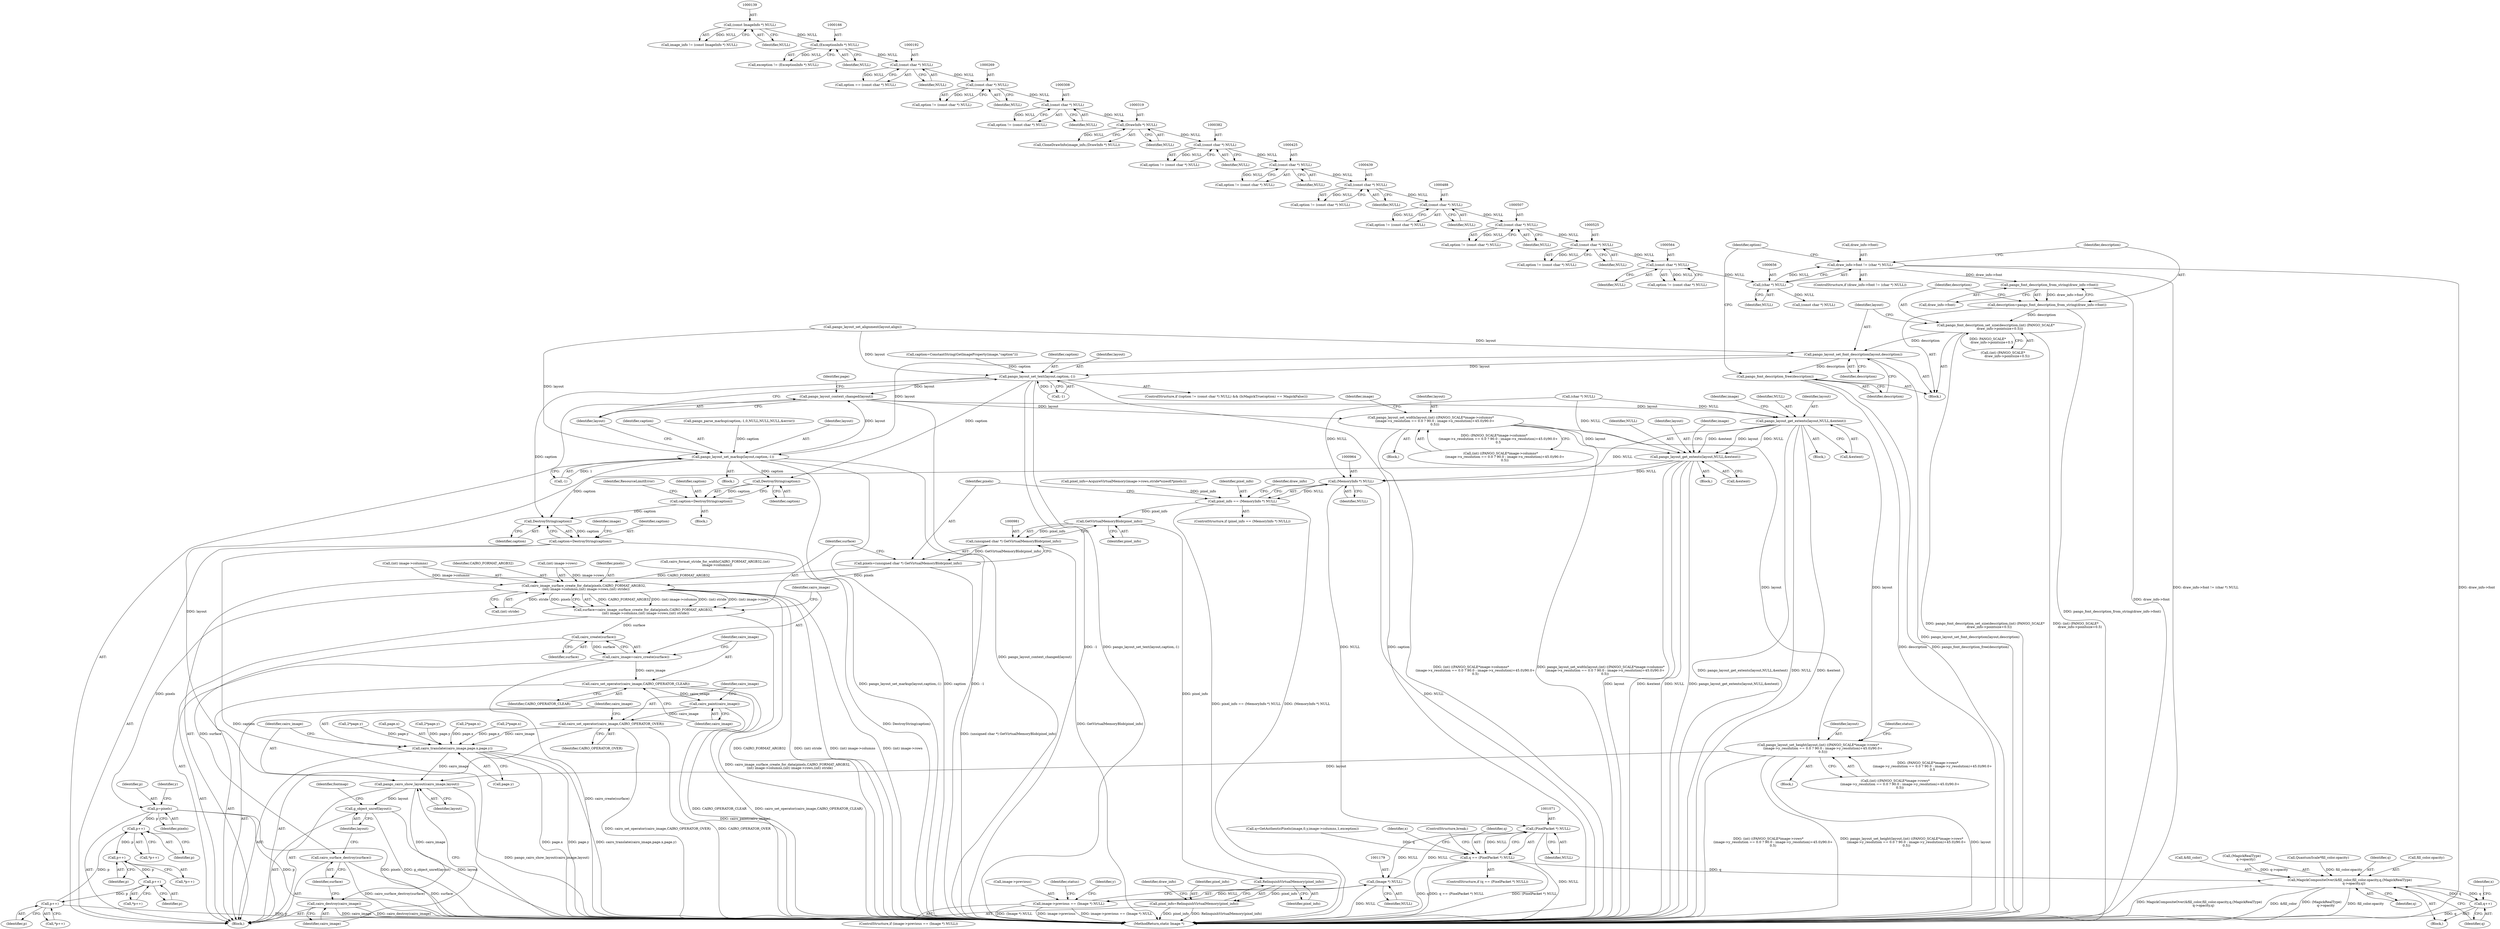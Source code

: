 digraph "0_ImageMagick_f6e9d0d9955e85bdd7540b251cd50d598dacc5e6_42@pointer" {
"1000651" [label="(Call,draw_info->font != (char *) NULL)"];
"1000655" [label="(Call,(char *) NULL)"];
"1000563" [label="(Call,(const char *) NULL)"];
"1000524" [label="(Call,(const char *) NULL)"];
"1000506" [label="(Call,(const char *) NULL)"];
"1000487" [label="(Call,(const char *) NULL)"];
"1000438" [label="(Call,(const char *) NULL)"];
"1000424" [label="(Call,(const char *) NULL)"];
"1000381" [label="(Call,(const char *) NULL)"];
"1000318" [label="(Call,(DrawInfo *) NULL)"];
"1000307" [label="(Call,(const char *) NULL)"];
"1000268" [label="(Call,(const char *) NULL)"];
"1000191" [label="(Call,(const char *) NULL)"];
"1000165" [label="(Call,(ExceptionInfo *) NULL)"];
"1000138" [label="(Call,(const ImageInfo *) NULL)"];
"1000662" [label="(Call,pango_font_description_from_string(draw_info->font))"];
"1000660" [label="(Call,description=pango_font_description_from_string(draw_info->font))"];
"1000666" [label="(Call,pango_font_description_set_size(description,(int) (PANGO_SCALE*\n        draw_info->pointsize+0.5)))"];
"1000677" [label="(Call,pango_layout_set_font_description(layout,description))"];
"1000680" [label="(Call,pango_font_description_free(description))"];
"1000698" [label="(Call,pango_layout_set_text(layout,caption,-1))"];
"1000742" [label="(Call,pango_layout_context_changed(layout))"];
"1000777" [label="(Call,pango_layout_get_extents(layout,NULL,&extent))"];
"1000849" [label="(Call,pango_layout_get_extents(layout,NULL,&extent))"];
"1000963" [label="(Call,(MemoryInfo *) NULL)"];
"1000961" [label="(Call,pixel_info == (MemoryInfo *) NULL)"];
"1000982" [label="(Call,GetVirtualMemoryBlob(pixel_info))"];
"1000980" [label="(Call,(unsigned char *) GetVirtualMemoryBlob(pixel_info))"];
"1000978" [label="(Call,pixels=(unsigned char *) GetVirtualMemoryBlob(pixel_info))"];
"1000986" [label="(Call,cairo_image_surface_create_for_data(pixels,CAIRO_FORMAT_ARGB32,\n    (int) image->columns,(int) image->rows,(int) stride))"];
"1000984" [label="(Call,surface=cairo_image_surface_create_for_data(pixels,CAIRO_FORMAT_ARGB32,\n    (int) image->columns,(int) image->rows,(int) stride))"];
"1001004" [label="(Call,cairo_create(surface))"];
"1001002" [label="(Call,cairo_image=cairo_create(surface))"];
"1001006" [label="(Call,cairo_set_operator(cairo_image,CAIRO_OPERATOR_CLEAR))"];
"1001009" [label="(Call,cairo_paint(cairo_image))"];
"1001011" [label="(Call,cairo_set_operator(cairo_image,CAIRO_OPERATOR_OVER))"];
"1001014" [label="(Call,cairo_translate(cairo_image,page.x,page.y))"];
"1001022" [label="(Call,pango_cairo_show_layout(cairo_image,layout))"];
"1001025" [label="(Call,cairo_destroy(cairo_image))"];
"1001029" [label="(Call,g_object_unref(layout))"];
"1001027" [label="(Call,cairo_surface_destroy(surface))"];
"1001037" [label="(Call,p=pixels)"];
"1001095" [label="(Call,p++)"];
"1001103" [label="(Call,p++)"];
"1001111" [label="(Call,p++)"];
"1001121" [label="(Call,p++)"];
"1001200" [label="(Call,RelinquishVirtualMemory(pixel_info))"];
"1001198" [label="(Call,pixel_info=RelinquishVirtualMemory(pixel_info))"];
"1001070" [label="(Call,(PixelPacket *) NULL)"];
"1001068" [label="(Call,q == (PixelPacket *) NULL)"];
"1001151" [label="(Call,MagickCompositeOver(&fill_color,fill_color.opacity,q,(MagickRealType)\n        q->opacity,q))"];
"1001164" [label="(Call,q++)"];
"1001178" [label="(Call,(Image *) NULL)"];
"1001174" [label="(Call,image->previous == (Image *) NULL)"];
"1000888" [label="(Call,pango_layout_set_height(layout,(int) ((PANGO_SCALE*image->rows*\n         (image->y_resolution == 0.0 ? 90.0 : image->y_resolution)+45.0)/90.0+\n         0.5)))"];
"1000816" [label="(Call,pango_layout_set_width(layout,(int) ((PANGO_SCALE*image->columns*\n        (image->x_resolution == 0.0 ? 90.0 : image->x_resolution)+45.0)/90.0+\n        0.5)))"];
"1000973" [label="(Call,DestroyString(caption))"];
"1000971" [label="(Call,caption=DestroyString(caption))"];
"1001208" [label="(Call,DestroyString(caption))"];
"1001206" [label="(Call,caption=DestroyString(caption))"];
"1000737" [label="(Call,pango_layout_set_markup(layout,caption,-1))"];
"1001042" [label="(Identifier,y)"];
"1001151" [label="(Call,MagickCompositeOver(&fill_color,fill_color.opacity,q,(MagickRealType)\n        q->opacity,q))"];
"1000679" [label="(Identifier,description)"];
"1000986" [label="(Call,cairo_image_surface_create_for_data(pixels,CAIRO_FORMAT_ARGB32,\n    (int) image->columns,(int) image->rows,(int) stride))"];
"1000988" [label="(Identifier,CAIRO_FORMAT_ARGB32)"];
"1000978" [label="(Call,pixels=(unsigned char *) GetVirtualMemoryBlob(pixel_info))"];
"1000305" [label="(Call,option != (const char *) NULL)"];
"1001011" [label="(Call,cairo_set_operator(cairo_image,CAIRO_OPERATOR_OVER))"];
"1001201" [label="(Identifier,pixel_info)"];
"1000811" [label="(Call,2*page.x)"];
"1000191" [label="(Call,(const char *) NULL)"];
"1000816" [label="(Call,pango_layout_set_width(layout,(int) ((PANGO_SCALE*image->columns*\n        (image->x_resolution == 0.0 ? 90.0 : image->x_resolution)+45.0)/90.0+\n        0.5)))"];
"1001206" [label="(Call,caption=DestroyString(caption))"];
"1000759" [label="(Call,(char *) NULL)"];
"1000971" [label="(Call,caption=DestroyString(caption))"];
"1000565" [label="(Identifier,NULL)"];
"1001052" [label="(Identifier,y)"];
"1000524" [label="(Call,(const char *) NULL)"];
"1000960" [label="(ControlStructure,if (pixel_info == (MemoryInfo *) NULL))"];
"1001004" [label="(Call,cairo_create(surface))"];
"1000976" [label="(Identifier,ResourceLimitError)"];
"1001068" [label="(Call,q == (PixelPacket *) NULL)"];
"1001070" [label="(Call,(PixelPacket *) NULL)"];
"1001076" [label="(Identifier,x)"];
"1000667" [label="(Identifier,description)"];
"1000982" [label="(Call,GetVirtualMemoryBlob(pixel_info))"];
"1000784" [label="(Identifier,image)"];
"1001200" [label="(Call,RelinquishVirtualMemory(pixel_info))"];
"1000980" [label="(Call,(unsigned char *) GetVirtualMemoryBlob(pixel_info))"];
"1000270" [label="(Identifier,NULL)"];
"1000974" [label="(Identifier,caption)"];
"1000713" [label="(Call,pango_parse_markup(caption,-1,0,NULL,NULL,NULL,&error))"];
"1000776" [label="(Block,)"];
"1000845" [label="(Identifier,image)"];
"1000984" [label="(Call,surface=cairo_image_surface_create_for_data(pixels,CAIRO_FORMAT_ARGB32,\n    (int) image->columns,(int) image->rows,(int) stride))"];
"1001025" [label="(Call,cairo_destroy(cairo_image))"];
"1000738" [label="(Identifier,layout)"];
"1000746" [label="(Identifier,page)"];
"1000140" [label="(Identifier,NULL)"];
"1000658" [label="(Block,)"];
"1001213" [label="(MethodReturn,static Image *)"];
"1000506" [label="(Call,(const char *) NULL)"];
"1001008" [label="(Identifier,CAIRO_OPERATOR_CLEAR)"];
"1000563" [label="(Call,(const char *) NULL)"];
"1000318" [label="(Call,(DrawInfo *) NULL)"];
"1000883" [label="(Call,2*page.y)"];
"1000962" [label="(Identifier,pixel_info)"];
"1000657" [label="(Identifier,NULL)"];
"1000268" [label="(Call,(const char *) NULL)"];
"1000487" [label="(Call,(const char *) NULL)"];
"1001180" [label="(Identifier,NULL)"];
"1000189" [label="(Call,option == (const char *) NULL)"];
"1000307" [label="(Call,(const char *) NULL)"];
"1000850" [label="(Identifier,layout)"];
"1000662" [label="(Call,pango_font_description_from_string(draw_info->font))"];
"1000994" [label="(Call,(int) image->rows)"];
"1001010" [label="(Identifier,cairo_image)"];
"1001030" [label="(Identifier,layout)"];
"1000687" [label="(ControlStructure,if ((option != (const char *) NULL) && (IsMagickTrue(option) == MagickFalse)))"];
"1000678" [label="(Identifier,layout)"];
"1000852" [label="(Call,&extent)"];
"1001094" [label="(Call,*p++)"];
"1001013" [label="(Identifier,CAIRO_OPERATOR_OVER)"];
"1000968" [label="(Identifier,draw_info)"];
"1000698" [label="(Call,pango_layout_set_text(layout,caption,-1))"];
"1001175" [label="(Call,image->previous)"];
"1000383" [label="(Identifier,NULL)"];
"1001002" [label="(Call,cairo_image=cairo_create(surface))"];
"1001073" [label="(ControlStructure,break;)"];
"1001026" [label="(Identifier,cairo_image)"];
"1000561" [label="(Call,option != (const char *) NULL)"];
"1001152" [label="(Call,&fill_color)"];
"1000316" [label="(Call,CloneDrawInfo(image_info,(DrawInfo *) NULL))"];
"1001207" [label="(Identifier,caption)"];
"1000165" [label="(Call,(ExceptionInfo *) NULL)"];
"1000737" [label="(Call,pango_layout_set_markup(layout,caption,-1))"];
"1001037" [label="(Call,p=pixels)"];
"1000699" [label="(Identifier,layout)"];
"1001005" [label="(Identifier,surface)"];
"1001203" [label="(Identifier,draw_info)"];
"1000965" [label="(Identifier,NULL)"];
"1001087" [label="(Block,)"];
"1001029" [label="(Call,g_object_unref(layout))"];
"1001173" [label="(ControlStructure,if (image->previous == (Image *) NULL))"];
"1000987" [label="(Identifier,pixels)"];
"1001023" [label="(Identifier,cairo_image)"];
"1000999" [label="(Call,(int) stride)"];
"1001015" [label="(Identifier,cairo_image)"];
"1000779" [label="(Identifier,NULL)"];
"1001014" [label="(Call,cairo_translate(cairo_image,page.x,page.y))"];
"1000890" [label="(Call,(int) ((PANGO_SCALE*image->rows*\n         (image->y_resolution == 0.0 ? 90.0 : image->y_resolution)+45.0)/90.0+\n         0.5))"];
"1000849" [label="(Call,pango_layout_get_extents(layout,NULL,&extent))"];
"1001096" [label="(Identifier,p)"];
"1000485" [label="(Call,option != (const char *) NULL)"];
"1000668" [label="(Call,(int) (PANGO_SCALE*\n        draw_info->pointsize+0.5))"];
"1001016" [label="(Call,page.x)"];
"1000422" [label="(Call,option != (const char *) NULL)"];
"1000872" [label="(Call,2*page.y)"];
"1001127" [label="(Call,QuantumScale*fill_color.opacity)"];
"1000680" [label="(Call,pango_font_description_free(description))"];
"1000817" [label="(Identifier,layout)"];
"1000818" [label="(Call,(int) ((PANGO_SCALE*image->columns*\n        (image->x_resolution == 0.0 ? 90.0 : image->x_resolution)+45.0)/90.0+\n        0.5))"];
"1000381" [label="(Call,(const char *) NULL)"];
"1000973" [label="(Call,DestroyString(caption))"];
"1001121" [label="(Call,p++)"];
"1000661" [label="(Identifier,description)"];
"1000647" [label="(Call,pango_layout_set_alignment(layout,align))"];
"1000663" [label="(Call,draw_info->font)"];
"1000320" [label="(Identifier,NULL)"];
"1000700" [label="(Identifier,caption)"];
"1001007" [label="(Identifier,cairo_image)"];
"1001212" [label="(Identifier,image)"];
"1000426" [label="(Identifier,NULL)"];
"1000778" [label="(Identifier,layout)"];
"1000856" [label="(Identifier,image)"];
"1000942" [label="(Call,cairo_format_stride_for_width(CAIRO_FORMAT_ARGB32,(int)\n    image->columns))"];
"1000438" [label="(Call,(const char *) NULL)"];
"1001111" [label="(Call,p++)"];
"1000660" [label="(Call,description=pango_font_description_from_string(draw_info->font))"];
"1000806" [label="(Block,)"];
"1000888" [label="(Call,pango_layout_set_height(layout,(int) ((PANGO_SCALE*image->rows*\n         (image->y_resolution == 0.0 ? 90.0 : image->y_resolution)+45.0)/90.0+\n         0.5)))"];
"1001122" [label="(Identifier,p)"];
"1001072" [label="(Identifier,NULL)"];
"1001120" [label="(Call,*p++)"];
"1001019" [label="(Call,page.y)"];
"1001209" [label="(Identifier,caption)"];
"1000983" [label="(Identifier,pixel_info)"];
"1000522" [label="(Call,option != (const char *) NULL)"];
"1000780" [label="(Call,&extent)"];
"1001104" [label="(Identifier,p)"];
"1000777" [label="(Call,pango_layout_get_extents(layout,NULL,&extent))"];
"1000440" [label="(Identifier,NULL)"];
"1000743" [label="(Identifier,layout)"];
"1001009" [label="(Call,cairo_paint(cairo_image))"];
"1000989" [label="(Call,(int) image->columns)"];
"1001012" [label="(Identifier,cairo_image)"];
"1000650" [label="(ControlStructure,if (draw_info->font != (char *) NULL))"];
"1000167" [label="(Identifier,NULL)"];
"1000800" [label="(Call,2*page.x)"];
"1001032" [label="(Identifier,fontmap)"];
"1000979" [label="(Identifier,pixels)"];
"1000961" [label="(Call,pixel_info == (MemoryInfo *) NULL)"];
"1001165" [label="(Identifier,q)"];
"1001183" [label="(Identifier,status)"];
"1001158" [label="(Call,(MagickRealType)\n        q->opacity)"];
"1000878" [label="(Block,)"];
"1000985" [label="(Identifier,surface)"];
"1001069" [label="(Identifier,q)"];
"1000966" [label="(Block,)"];
"1000235" [label="(Call,caption=ConstantString(GetImageProperty(image,\"caption\")))"];
"1001095" [label="(Call,p++)"];
"1000740" [label="(Call,-1)"];
"1001067" [label="(ControlStructure,if (q == (PixelPacket *) NULL))"];
"1000309" [label="(Identifier,NULL)"];
"1001163" [label="(Identifier,q)"];
"1000508" [label="(Identifier,NULL)"];
"1001086" [label="(Identifier,x)"];
"1000424" [label="(Call,(const char *) NULL)"];
"1001006" [label="(Call,cairo_set_operator(cairo_image,CAIRO_OPERATOR_CLEAR))"];
"1001102" [label="(Call,*p++)"];
"1001003" [label="(Identifier,cairo_image)"];
"1001164" [label="(Call,q++)"];
"1001174" [label="(Call,image->previous == (Image *) NULL)"];
"1001056" [label="(Call,q=GetAuthenticPixels(image,0,y,image->columns,1,exception))"];
"1000112" [label="(Block,)"];
"1000655" [label="(Call,(char *) NULL)"];
"1001157" [label="(Identifier,q)"];
"1001110" [label="(Call,*p++)"];
"1000136" [label="(Call,image_info != (const ImageInfo *) NULL)"];
"1000739" [label="(Identifier,caption)"];
"1000163" [label="(Call,exception != (ExceptionInfo *) NULL)"];
"1001208" [label="(Call,DestroyString(caption))"];
"1000266" [label="(Call,option != (const char *) NULL)"];
"1001199" [label="(Identifier,pixel_info)"];
"1000677" [label="(Call,pango_layout_set_font_description(layout,description))"];
"1000379" [label="(Call,option != (const char *) NULL)"];
"1000681" [label="(Identifier,description)"];
"1000949" [label="(Call,pixel_info=AcquireVirtualMemory(image->rows,stride*sizeof(*pixels)))"];
"1000848" [label="(Block,)"];
"1000704" [label="(Block,)"];
"1001022" [label="(Call,pango_cairo_show_layout(cairo_image,layout))"];
"1000972" [label="(Identifier,caption)"];
"1001154" [label="(Call,fill_color.opacity)"];
"1001178" [label="(Call,(Image *) NULL)"];
"1000889" [label="(Identifier,layout)"];
"1000683" [label="(Identifier,option)"];
"1000742" [label="(Call,pango_layout_context_changed(layout))"];
"1001028" [label="(Identifier,surface)"];
"1000666" [label="(Call,pango_font_description_set_size(description,(int) (PANGO_SCALE*\n        draw_info->pointsize+0.5)))"];
"1001198" [label="(Call,pixel_info=RelinquishVirtualMemory(pixel_info))"];
"1000851" [label="(Identifier,NULL)"];
"1000691" [label="(Call,(const char *) NULL)"];
"1001112" [label="(Identifier,p)"];
"1000489" [label="(Identifier,NULL)"];
"1001038" [label="(Identifier,p)"];
"1000701" [label="(Call,-1)"];
"1000504" [label="(Call,option != (const char *) NULL)"];
"1000138" [label="(Call,(const ImageInfo *) NULL)"];
"1000915" [label="(Identifier,status)"];
"1000652" [label="(Call,draw_info->font)"];
"1001039" [label="(Identifier,pixels)"];
"1001024" [label="(Identifier,layout)"];
"1001103" [label="(Call,p++)"];
"1000963" [label="(Call,(MemoryInfo *) NULL)"];
"1000193" [label="(Identifier,NULL)"];
"1001027" [label="(Call,cairo_surface_destroy(surface))"];
"1000526" [label="(Identifier,NULL)"];
"1000436" [label="(Call,option != (const char *) NULL)"];
"1000651" [label="(Call,draw_info->font != (char *) NULL)"];
"1000651" -> "1000650"  [label="AST: "];
"1000651" -> "1000655"  [label="CFG: "];
"1000652" -> "1000651"  [label="AST: "];
"1000655" -> "1000651"  [label="AST: "];
"1000661" -> "1000651"  [label="CFG: "];
"1000683" -> "1000651"  [label="CFG: "];
"1000651" -> "1001213"  [label="DDG: draw_info->font != (char *) NULL"];
"1000651" -> "1001213"  [label="DDG: draw_info->font"];
"1000655" -> "1000651"  [label="DDG: NULL"];
"1000651" -> "1000662"  [label="DDG: draw_info->font"];
"1000655" -> "1000657"  [label="CFG: "];
"1000656" -> "1000655"  [label="AST: "];
"1000657" -> "1000655"  [label="AST: "];
"1000563" -> "1000655"  [label="DDG: NULL"];
"1000655" -> "1000691"  [label="DDG: NULL"];
"1000563" -> "1000561"  [label="AST: "];
"1000563" -> "1000565"  [label="CFG: "];
"1000564" -> "1000563"  [label="AST: "];
"1000565" -> "1000563"  [label="AST: "];
"1000561" -> "1000563"  [label="CFG: "];
"1000563" -> "1000561"  [label="DDG: NULL"];
"1000524" -> "1000563"  [label="DDG: NULL"];
"1000524" -> "1000522"  [label="AST: "];
"1000524" -> "1000526"  [label="CFG: "];
"1000525" -> "1000524"  [label="AST: "];
"1000526" -> "1000524"  [label="AST: "];
"1000522" -> "1000524"  [label="CFG: "];
"1000524" -> "1000522"  [label="DDG: NULL"];
"1000506" -> "1000524"  [label="DDG: NULL"];
"1000506" -> "1000504"  [label="AST: "];
"1000506" -> "1000508"  [label="CFG: "];
"1000507" -> "1000506"  [label="AST: "];
"1000508" -> "1000506"  [label="AST: "];
"1000504" -> "1000506"  [label="CFG: "];
"1000506" -> "1000504"  [label="DDG: NULL"];
"1000487" -> "1000506"  [label="DDG: NULL"];
"1000487" -> "1000485"  [label="AST: "];
"1000487" -> "1000489"  [label="CFG: "];
"1000488" -> "1000487"  [label="AST: "];
"1000489" -> "1000487"  [label="AST: "];
"1000485" -> "1000487"  [label="CFG: "];
"1000487" -> "1000485"  [label="DDG: NULL"];
"1000438" -> "1000487"  [label="DDG: NULL"];
"1000438" -> "1000436"  [label="AST: "];
"1000438" -> "1000440"  [label="CFG: "];
"1000439" -> "1000438"  [label="AST: "];
"1000440" -> "1000438"  [label="AST: "];
"1000436" -> "1000438"  [label="CFG: "];
"1000438" -> "1000436"  [label="DDG: NULL"];
"1000424" -> "1000438"  [label="DDG: NULL"];
"1000424" -> "1000422"  [label="AST: "];
"1000424" -> "1000426"  [label="CFG: "];
"1000425" -> "1000424"  [label="AST: "];
"1000426" -> "1000424"  [label="AST: "];
"1000422" -> "1000424"  [label="CFG: "];
"1000424" -> "1000422"  [label="DDG: NULL"];
"1000381" -> "1000424"  [label="DDG: NULL"];
"1000381" -> "1000379"  [label="AST: "];
"1000381" -> "1000383"  [label="CFG: "];
"1000382" -> "1000381"  [label="AST: "];
"1000383" -> "1000381"  [label="AST: "];
"1000379" -> "1000381"  [label="CFG: "];
"1000381" -> "1000379"  [label="DDG: NULL"];
"1000318" -> "1000381"  [label="DDG: NULL"];
"1000318" -> "1000316"  [label="AST: "];
"1000318" -> "1000320"  [label="CFG: "];
"1000319" -> "1000318"  [label="AST: "];
"1000320" -> "1000318"  [label="AST: "];
"1000316" -> "1000318"  [label="CFG: "];
"1000318" -> "1000316"  [label="DDG: NULL"];
"1000307" -> "1000318"  [label="DDG: NULL"];
"1000307" -> "1000305"  [label="AST: "];
"1000307" -> "1000309"  [label="CFG: "];
"1000308" -> "1000307"  [label="AST: "];
"1000309" -> "1000307"  [label="AST: "];
"1000305" -> "1000307"  [label="CFG: "];
"1000307" -> "1000305"  [label="DDG: NULL"];
"1000268" -> "1000307"  [label="DDG: NULL"];
"1000268" -> "1000266"  [label="AST: "];
"1000268" -> "1000270"  [label="CFG: "];
"1000269" -> "1000268"  [label="AST: "];
"1000270" -> "1000268"  [label="AST: "];
"1000266" -> "1000268"  [label="CFG: "];
"1000268" -> "1000266"  [label="DDG: NULL"];
"1000191" -> "1000268"  [label="DDG: NULL"];
"1000191" -> "1000189"  [label="AST: "];
"1000191" -> "1000193"  [label="CFG: "];
"1000192" -> "1000191"  [label="AST: "];
"1000193" -> "1000191"  [label="AST: "];
"1000189" -> "1000191"  [label="CFG: "];
"1000191" -> "1000189"  [label="DDG: NULL"];
"1000165" -> "1000191"  [label="DDG: NULL"];
"1000165" -> "1000163"  [label="AST: "];
"1000165" -> "1000167"  [label="CFG: "];
"1000166" -> "1000165"  [label="AST: "];
"1000167" -> "1000165"  [label="AST: "];
"1000163" -> "1000165"  [label="CFG: "];
"1000165" -> "1000163"  [label="DDG: NULL"];
"1000138" -> "1000165"  [label="DDG: NULL"];
"1000138" -> "1000136"  [label="AST: "];
"1000138" -> "1000140"  [label="CFG: "];
"1000139" -> "1000138"  [label="AST: "];
"1000140" -> "1000138"  [label="AST: "];
"1000136" -> "1000138"  [label="CFG: "];
"1000138" -> "1000136"  [label="DDG: NULL"];
"1000662" -> "1000660"  [label="AST: "];
"1000662" -> "1000663"  [label="CFG: "];
"1000663" -> "1000662"  [label="AST: "];
"1000660" -> "1000662"  [label="CFG: "];
"1000662" -> "1001213"  [label="DDG: draw_info->font"];
"1000662" -> "1000660"  [label="DDG: draw_info->font"];
"1000660" -> "1000658"  [label="AST: "];
"1000661" -> "1000660"  [label="AST: "];
"1000667" -> "1000660"  [label="CFG: "];
"1000660" -> "1001213"  [label="DDG: pango_font_description_from_string(draw_info->font)"];
"1000660" -> "1000666"  [label="DDG: description"];
"1000666" -> "1000658"  [label="AST: "];
"1000666" -> "1000668"  [label="CFG: "];
"1000667" -> "1000666"  [label="AST: "];
"1000668" -> "1000666"  [label="AST: "];
"1000678" -> "1000666"  [label="CFG: "];
"1000666" -> "1001213"  [label="DDG: (int) (PANGO_SCALE*\n        draw_info->pointsize+0.5)"];
"1000666" -> "1001213"  [label="DDG: pango_font_description_set_size(description,(int) (PANGO_SCALE*\n        draw_info->pointsize+0.5))"];
"1000668" -> "1000666"  [label="DDG: PANGO_SCALE*\n        draw_info->pointsize+0.5"];
"1000666" -> "1000677"  [label="DDG: description"];
"1000677" -> "1000658"  [label="AST: "];
"1000677" -> "1000679"  [label="CFG: "];
"1000678" -> "1000677"  [label="AST: "];
"1000679" -> "1000677"  [label="AST: "];
"1000681" -> "1000677"  [label="CFG: "];
"1000677" -> "1001213"  [label="DDG: pango_layout_set_font_description(layout,description)"];
"1000647" -> "1000677"  [label="DDG: layout"];
"1000677" -> "1000680"  [label="DDG: description"];
"1000677" -> "1000698"  [label="DDG: layout"];
"1000677" -> "1000737"  [label="DDG: layout"];
"1000680" -> "1000658"  [label="AST: "];
"1000680" -> "1000681"  [label="CFG: "];
"1000681" -> "1000680"  [label="AST: "];
"1000683" -> "1000680"  [label="CFG: "];
"1000680" -> "1001213"  [label="DDG: description"];
"1000680" -> "1001213"  [label="DDG: pango_font_description_free(description)"];
"1000698" -> "1000687"  [label="AST: "];
"1000698" -> "1000701"  [label="CFG: "];
"1000699" -> "1000698"  [label="AST: "];
"1000700" -> "1000698"  [label="AST: "];
"1000701" -> "1000698"  [label="AST: "];
"1000743" -> "1000698"  [label="CFG: "];
"1000698" -> "1001213"  [label="DDG: caption"];
"1000698" -> "1001213"  [label="DDG: -1"];
"1000698" -> "1001213"  [label="DDG: pango_layout_set_text(layout,caption,-1)"];
"1000647" -> "1000698"  [label="DDG: layout"];
"1000235" -> "1000698"  [label="DDG: caption"];
"1000701" -> "1000698"  [label="DDG: 1"];
"1000698" -> "1000742"  [label="DDG: layout"];
"1000698" -> "1000973"  [label="DDG: caption"];
"1000698" -> "1001208"  [label="DDG: caption"];
"1000742" -> "1000112"  [label="AST: "];
"1000742" -> "1000743"  [label="CFG: "];
"1000743" -> "1000742"  [label="AST: "];
"1000746" -> "1000742"  [label="CFG: "];
"1000742" -> "1001213"  [label="DDG: pango_layout_context_changed(layout)"];
"1000737" -> "1000742"  [label="DDG: layout"];
"1000742" -> "1000777"  [label="DDG: layout"];
"1000742" -> "1000816"  [label="DDG: layout"];
"1000777" -> "1000776"  [label="AST: "];
"1000777" -> "1000780"  [label="CFG: "];
"1000778" -> "1000777"  [label="AST: "];
"1000779" -> "1000777"  [label="AST: "];
"1000780" -> "1000777"  [label="AST: "];
"1000784" -> "1000777"  [label="CFG: "];
"1000777" -> "1001213"  [label="DDG: &extent"];
"1000777" -> "1001213"  [label="DDG: pango_layout_get_extents(layout,NULL,&extent)"];
"1000777" -> "1001213"  [label="DDG: NULL"];
"1000759" -> "1000777"  [label="DDG: NULL"];
"1000777" -> "1000849"  [label="DDG: layout"];
"1000777" -> "1000849"  [label="DDG: NULL"];
"1000777" -> "1000849"  [label="DDG: &extent"];
"1000777" -> "1000888"  [label="DDG: layout"];
"1000777" -> "1000963"  [label="DDG: NULL"];
"1000849" -> "1000848"  [label="AST: "];
"1000849" -> "1000852"  [label="CFG: "];
"1000850" -> "1000849"  [label="AST: "];
"1000851" -> "1000849"  [label="AST: "];
"1000852" -> "1000849"  [label="AST: "];
"1000856" -> "1000849"  [label="CFG: "];
"1000849" -> "1001213"  [label="DDG: NULL"];
"1000849" -> "1001213"  [label="DDG: pango_layout_get_extents(layout,NULL,&extent)"];
"1000849" -> "1001213"  [label="DDG: layout"];
"1000849" -> "1001213"  [label="DDG: &extent"];
"1000816" -> "1000849"  [label="DDG: layout"];
"1000759" -> "1000849"  [label="DDG: NULL"];
"1000849" -> "1000963"  [label="DDG: NULL"];
"1000849" -> "1001022"  [label="DDG: layout"];
"1000963" -> "1000961"  [label="AST: "];
"1000963" -> "1000965"  [label="CFG: "];
"1000964" -> "1000963"  [label="AST: "];
"1000965" -> "1000963"  [label="AST: "];
"1000961" -> "1000963"  [label="CFG: "];
"1000963" -> "1001213"  [label="DDG: NULL"];
"1000963" -> "1000961"  [label="DDG: NULL"];
"1000759" -> "1000963"  [label="DDG: NULL"];
"1000963" -> "1001070"  [label="DDG: NULL"];
"1000961" -> "1000960"  [label="AST: "];
"1000962" -> "1000961"  [label="AST: "];
"1000968" -> "1000961"  [label="CFG: "];
"1000979" -> "1000961"  [label="CFG: "];
"1000961" -> "1001213"  [label="DDG: pixel_info == (MemoryInfo *) NULL"];
"1000961" -> "1001213"  [label="DDG: (MemoryInfo *) NULL"];
"1000949" -> "1000961"  [label="DDG: pixel_info"];
"1000961" -> "1000982"  [label="DDG: pixel_info"];
"1000982" -> "1000980"  [label="AST: "];
"1000982" -> "1000983"  [label="CFG: "];
"1000983" -> "1000982"  [label="AST: "];
"1000980" -> "1000982"  [label="CFG: "];
"1000982" -> "1000980"  [label="DDG: pixel_info"];
"1000982" -> "1001200"  [label="DDG: pixel_info"];
"1000980" -> "1000978"  [label="AST: "];
"1000981" -> "1000980"  [label="AST: "];
"1000978" -> "1000980"  [label="CFG: "];
"1000980" -> "1001213"  [label="DDG: GetVirtualMemoryBlob(pixel_info)"];
"1000980" -> "1000978"  [label="DDG: GetVirtualMemoryBlob(pixel_info)"];
"1000978" -> "1000112"  [label="AST: "];
"1000979" -> "1000978"  [label="AST: "];
"1000985" -> "1000978"  [label="CFG: "];
"1000978" -> "1001213"  [label="DDG: (unsigned char *) GetVirtualMemoryBlob(pixel_info)"];
"1000978" -> "1000986"  [label="DDG: pixels"];
"1000986" -> "1000984"  [label="AST: "];
"1000986" -> "1000999"  [label="CFG: "];
"1000987" -> "1000986"  [label="AST: "];
"1000988" -> "1000986"  [label="AST: "];
"1000989" -> "1000986"  [label="AST: "];
"1000994" -> "1000986"  [label="AST: "];
"1000999" -> "1000986"  [label="AST: "];
"1000984" -> "1000986"  [label="CFG: "];
"1000986" -> "1001213"  [label="DDG: CAIRO_FORMAT_ARGB32"];
"1000986" -> "1001213"  [label="DDG: (int) stride"];
"1000986" -> "1001213"  [label="DDG: (int) image->columns"];
"1000986" -> "1001213"  [label="DDG: (int) image->rows"];
"1000986" -> "1000984"  [label="DDG: CAIRO_FORMAT_ARGB32"];
"1000986" -> "1000984"  [label="DDG: (int) image->columns"];
"1000986" -> "1000984"  [label="DDG: (int) stride"];
"1000986" -> "1000984"  [label="DDG: (int) image->rows"];
"1000986" -> "1000984"  [label="DDG: pixels"];
"1000942" -> "1000986"  [label="DDG: CAIRO_FORMAT_ARGB32"];
"1000989" -> "1000986"  [label="DDG: image->columns"];
"1000994" -> "1000986"  [label="DDG: image->rows"];
"1000999" -> "1000986"  [label="DDG: stride"];
"1000986" -> "1001037"  [label="DDG: pixels"];
"1000984" -> "1000112"  [label="AST: "];
"1000985" -> "1000984"  [label="AST: "];
"1001003" -> "1000984"  [label="CFG: "];
"1000984" -> "1001213"  [label="DDG: cairo_image_surface_create_for_data(pixels,CAIRO_FORMAT_ARGB32,\n    (int) image->columns,(int) image->rows,(int) stride)"];
"1000984" -> "1001004"  [label="DDG: surface"];
"1001004" -> "1001002"  [label="AST: "];
"1001004" -> "1001005"  [label="CFG: "];
"1001005" -> "1001004"  [label="AST: "];
"1001002" -> "1001004"  [label="CFG: "];
"1001004" -> "1001002"  [label="DDG: surface"];
"1001004" -> "1001027"  [label="DDG: surface"];
"1001002" -> "1000112"  [label="AST: "];
"1001003" -> "1001002"  [label="AST: "];
"1001007" -> "1001002"  [label="CFG: "];
"1001002" -> "1001213"  [label="DDG: cairo_create(surface)"];
"1001002" -> "1001006"  [label="DDG: cairo_image"];
"1001006" -> "1000112"  [label="AST: "];
"1001006" -> "1001008"  [label="CFG: "];
"1001007" -> "1001006"  [label="AST: "];
"1001008" -> "1001006"  [label="AST: "];
"1001010" -> "1001006"  [label="CFG: "];
"1001006" -> "1001213"  [label="DDG: CAIRO_OPERATOR_CLEAR"];
"1001006" -> "1001213"  [label="DDG: cairo_set_operator(cairo_image,CAIRO_OPERATOR_CLEAR)"];
"1001006" -> "1001009"  [label="DDG: cairo_image"];
"1001009" -> "1000112"  [label="AST: "];
"1001009" -> "1001010"  [label="CFG: "];
"1001010" -> "1001009"  [label="AST: "];
"1001012" -> "1001009"  [label="CFG: "];
"1001009" -> "1001213"  [label="DDG: cairo_paint(cairo_image)"];
"1001009" -> "1001011"  [label="DDG: cairo_image"];
"1001011" -> "1000112"  [label="AST: "];
"1001011" -> "1001013"  [label="CFG: "];
"1001012" -> "1001011"  [label="AST: "];
"1001013" -> "1001011"  [label="AST: "];
"1001015" -> "1001011"  [label="CFG: "];
"1001011" -> "1001213"  [label="DDG: CAIRO_OPERATOR_OVER"];
"1001011" -> "1001213"  [label="DDG: cairo_set_operator(cairo_image,CAIRO_OPERATOR_OVER)"];
"1001011" -> "1001014"  [label="DDG: cairo_image"];
"1001014" -> "1000112"  [label="AST: "];
"1001014" -> "1001019"  [label="CFG: "];
"1001015" -> "1001014"  [label="AST: "];
"1001016" -> "1001014"  [label="AST: "];
"1001019" -> "1001014"  [label="AST: "];
"1001023" -> "1001014"  [label="CFG: "];
"1001014" -> "1001213"  [label="DDG: page.x"];
"1001014" -> "1001213"  [label="DDG: page.y"];
"1001014" -> "1001213"  [label="DDG: cairo_translate(cairo_image,page.x,page.y)"];
"1000800" -> "1001014"  [label="DDG: page.x"];
"1000811" -> "1001014"  [label="DDG: page.x"];
"1000872" -> "1001014"  [label="DDG: page.y"];
"1000883" -> "1001014"  [label="DDG: page.y"];
"1001014" -> "1001022"  [label="DDG: cairo_image"];
"1001022" -> "1000112"  [label="AST: "];
"1001022" -> "1001024"  [label="CFG: "];
"1001023" -> "1001022"  [label="AST: "];
"1001024" -> "1001022"  [label="AST: "];
"1001026" -> "1001022"  [label="CFG: "];
"1001022" -> "1001213"  [label="DDG: pango_cairo_show_layout(cairo_image,layout)"];
"1000888" -> "1001022"  [label="DDG: layout"];
"1001022" -> "1001025"  [label="DDG: cairo_image"];
"1001022" -> "1001029"  [label="DDG: layout"];
"1001025" -> "1000112"  [label="AST: "];
"1001025" -> "1001026"  [label="CFG: "];
"1001026" -> "1001025"  [label="AST: "];
"1001028" -> "1001025"  [label="CFG: "];
"1001025" -> "1001213"  [label="DDG: cairo_image"];
"1001025" -> "1001213"  [label="DDG: cairo_destroy(cairo_image)"];
"1001029" -> "1000112"  [label="AST: "];
"1001029" -> "1001030"  [label="CFG: "];
"1001030" -> "1001029"  [label="AST: "];
"1001032" -> "1001029"  [label="CFG: "];
"1001029" -> "1001213"  [label="DDG: layout"];
"1001029" -> "1001213"  [label="DDG: g_object_unref(layout)"];
"1001027" -> "1000112"  [label="AST: "];
"1001027" -> "1001028"  [label="CFG: "];
"1001028" -> "1001027"  [label="AST: "];
"1001030" -> "1001027"  [label="CFG: "];
"1001027" -> "1001213"  [label="DDG: cairo_surface_destroy(surface)"];
"1001027" -> "1001213"  [label="DDG: surface"];
"1001037" -> "1000112"  [label="AST: "];
"1001037" -> "1001039"  [label="CFG: "];
"1001038" -> "1001037"  [label="AST: "];
"1001039" -> "1001037"  [label="AST: "];
"1001042" -> "1001037"  [label="CFG: "];
"1001037" -> "1001213"  [label="DDG: p"];
"1001037" -> "1001213"  [label="DDG: pixels"];
"1001037" -> "1001095"  [label="DDG: p"];
"1001095" -> "1001094"  [label="AST: "];
"1001095" -> "1001096"  [label="CFG: "];
"1001096" -> "1001095"  [label="AST: "];
"1001094" -> "1001095"  [label="CFG: "];
"1001121" -> "1001095"  [label="DDG: p"];
"1001095" -> "1001103"  [label="DDG: p"];
"1001103" -> "1001102"  [label="AST: "];
"1001103" -> "1001104"  [label="CFG: "];
"1001104" -> "1001103"  [label="AST: "];
"1001102" -> "1001103"  [label="CFG: "];
"1001103" -> "1001111"  [label="DDG: p"];
"1001111" -> "1001110"  [label="AST: "];
"1001111" -> "1001112"  [label="CFG: "];
"1001112" -> "1001111"  [label="AST: "];
"1001110" -> "1001111"  [label="CFG: "];
"1001111" -> "1001121"  [label="DDG: p"];
"1001121" -> "1001120"  [label="AST: "];
"1001121" -> "1001122"  [label="CFG: "];
"1001122" -> "1001121"  [label="AST: "];
"1001120" -> "1001121"  [label="CFG: "];
"1001121" -> "1001213"  [label="DDG: p"];
"1001200" -> "1001198"  [label="AST: "];
"1001200" -> "1001201"  [label="CFG: "];
"1001201" -> "1001200"  [label="AST: "];
"1001198" -> "1001200"  [label="CFG: "];
"1001200" -> "1001198"  [label="DDG: pixel_info"];
"1001198" -> "1000112"  [label="AST: "];
"1001199" -> "1001198"  [label="AST: "];
"1001203" -> "1001198"  [label="CFG: "];
"1001198" -> "1001213"  [label="DDG: pixel_info"];
"1001198" -> "1001213"  [label="DDG: RelinquishVirtualMemory(pixel_info)"];
"1001070" -> "1001068"  [label="AST: "];
"1001070" -> "1001072"  [label="CFG: "];
"1001071" -> "1001070"  [label="AST: "];
"1001072" -> "1001070"  [label="AST: "];
"1001068" -> "1001070"  [label="CFG: "];
"1001070" -> "1001213"  [label="DDG: NULL"];
"1001070" -> "1001068"  [label="DDG: NULL"];
"1001178" -> "1001070"  [label="DDG: NULL"];
"1001070" -> "1001178"  [label="DDG: NULL"];
"1001068" -> "1001067"  [label="AST: "];
"1001069" -> "1001068"  [label="AST: "];
"1001073" -> "1001068"  [label="CFG: "];
"1001076" -> "1001068"  [label="CFG: "];
"1001068" -> "1001213"  [label="DDG: q"];
"1001068" -> "1001213"  [label="DDG: q == (PixelPacket *) NULL"];
"1001068" -> "1001213"  [label="DDG: (PixelPacket *) NULL"];
"1001056" -> "1001068"  [label="DDG: q"];
"1001068" -> "1001151"  [label="DDG: q"];
"1001151" -> "1001087"  [label="AST: "];
"1001151" -> "1001163"  [label="CFG: "];
"1001152" -> "1001151"  [label="AST: "];
"1001154" -> "1001151"  [label="AST: "];
"1001157" -> "1001151"  [label="AST: "];
"1001158" -> "1001151"  [label="AST: "];
"1001163" -> "1001151"  [label="AST: "];
"1001165" -> "1001151"  [label="CFG: "];
"1001151" -> "1001213"  [label="DDG: fill_color.opacity"];
"1001151" -> "1001213"  [label="DDG: MagickCompositeOver(&fill_color,fill_color.opacity,q,(MagickRealType)\n        q->opacity,q)"];
"1001151" -> "1001213"  [label="DDG: &fill_color"];
"1001151" -> "1001213"  [label="DDG: (MagickRealType)\n        q->opacity"];
"1001127" -> "1001151"  [label="DDG: fill_color.opacity"];
"1001164" -> "1001151"  [label="DDG: q"];
"1001158" -> "1001151"  [label="DDG: q->opacity"];
"1001151" -> "1001164"  [label="DDG: q"];
"1001164" -> "1001087"  [label="AST: "];
"1001164" -> "1001165"  [label="CFG: "];
"1001165" -> "1001164"  [label="AST: "];
"1001086" -> "1001164"  [label="CFG: "];
"1001164" -> "1001213"  [label="DDG: q"];
"1001178" -> "1001174"  [label="AST: "];
"1001178" -> "1001180"  [label="CFG: "];
"1001179" -> "1001178"  [label="AST: "];
"1001180" -> "1001178"  [label="AST: "];
"1001174" -> "1001178"  [label="CFG: "];
"1001178" -> "1001213"  [label="DDG: NULL"];
"1001178" -> "1001174"  [label="DDG: NULL"];
"1001174" -> "1001173"  [label="AST: "];
"1001175" -> "1001174"  [label="AST: "];
"1001183" -> "1001174"  [label="CFG: "];
"1001052" -> "1001174"  [label="CFG: "];
"1001174" -> "1001213"  [label="DDG: (Image *) NULL"];
"1001174" -> "1001213"  [label="DDG: image->previous"];
"1001174" -> "1001213"  [label="DDG: image->previous == (Image *) NULL"];
"1000888" -> "1000878"  [label="AST: "];
"1000888" -> "1000890"  [label="CFG: "];
"1000889" -> "1000888"  [label="AST: "];
"1000890" -> "1000888"  [label="AST: "];
"1000915" -> "1000888"  [label="CFG: "];
"1000888" -> "1001213"  [label="DDG: (int) ((PANGO_SCALE*image->rows*\n         (image->y_resolution == 0.0 ? 90.0 : image->y_resolution)+45.0)/90.0+\n         0.5)"];
"1000888" -> "1001213"  [label="DDG: pango_layout_set_height(layout,(int) ((PANGO_SCALE*image->rows*\n         (image->y_resolution == 0.0 ? 90.0 : image->y_resolution)+45.0)/90.0+\n         0.5))"];
"1000888" -> "1001213"  [label="DDG: layout"];
"1000816" -> "1000888"  [label="DDG: layout"];
"1000890" -> "1000888"  [label="DDG: (PANGO_SCALE*image->rows*\n         (image->y_resolution == 0.0 ? 90.0 : image->y_resolution)+45.0)/90.0+\n         0.5"];
"1000816" -> "1000806"  [label="AST: "];
"1000816" -> "1000818"  [label="CFG: "];
"1000817" -> "1000816"  [label="AST: "];
"1000818" -> "1000816"  [label="AST: "];
"1000845" -> "1000816"  [label="CFG: "];
"1000816" -> "1001213"  [label="DDG: pango_layout_set_width(layout,(int) ((PANGO_SCALE*image->columns*\n        (image->x_resolution == 0.0 ? 90.0 : image->x_resolution)+45.0)/90.0+\n        0.5))"];
"1000816" -> "1001213"  [label="DDG: (int) ((PANGO_SCALE*image->columns*\n        (image->x_resolution == 0.0 ? 90.0 : image->x_resolution)+45.0)/90.0+\n        0.5)"];
"1000818" -> "1000816"  [label="DDG: (PANGO_SCALE*image->columns*\n        (image->x_resolution == 0.0 ? 90.0 : image->x_resolution)+45.0)/90.0+\n        0.5"];
"1000973" -> "1000971"  [label="AST: "];
"1000973" -> "1000974"  [label="CFG: "];
"1000974" -> "1000973"  [label="AST: "];
"1000971" -> "1000973"  [label="CFG: "];
"1000973" -> "1000971"  [label="DDG: caption"];
"1000737" -> "1000973"  [label="DDG: caption"];
"1000971" -> "1000966"  [label="AST: "];
"1000972" -> "1000971"  [label="AST: "];
"1000976" -> "1000971"  [label="CFG: "];
"1000971" -> "1001208"  [label="DDG: caption"];
"1001208" -> "1001206"  [label="AST: "];
"1001208" -> "1001209"  [label="CFG: "];
"1001209" -> "1001208"  [label="AST: "];
"1001206" -> "1001208"  [label="CFG: "];
"1001208" -> "1001206"  [label="DDG: caption"];
"1000737" -> "1001208"  [label="DDG: caption"];
"1001206" -> "1000112"  [label="AST: "];
"1001207" -> "1001206"  [label="AST: "];
"1001212" -> "1001206"  [label="CFG: "];
"1001206" -> "1001213"  [label="DDG: DestroyString(caption)"];
"1001206" -> "1001213"  [label="DDG: caption"];
"1000737" -> "1000704"  [label="AST: "];
"1000737" -> "1000740"  [label="CFG: "];
"1000738" -> "1000737"  [label="AST: "];
"1000739" -> "1000737"  [label="AST: "];
"1000740" -> "1000737"  [label="AST: "];
"1000743" -> "1000737"  [label="CFG: "];
"1000737" -> "1001213"  [label="DDG: caption"];
"1000737" -> "1001213"  [label="DDG: -1"];
"1000737" -> "1001213"  [label="DDG: pango_layout_set_markup(layout,caption,-1)"];
"1000647" -> "1000737"  [label="DDG: layout"];
"1000713" -> "1000737"  [label="DDG: caption"];
"1000740" -> "1000737"  [label="DDG: 1"];
}
